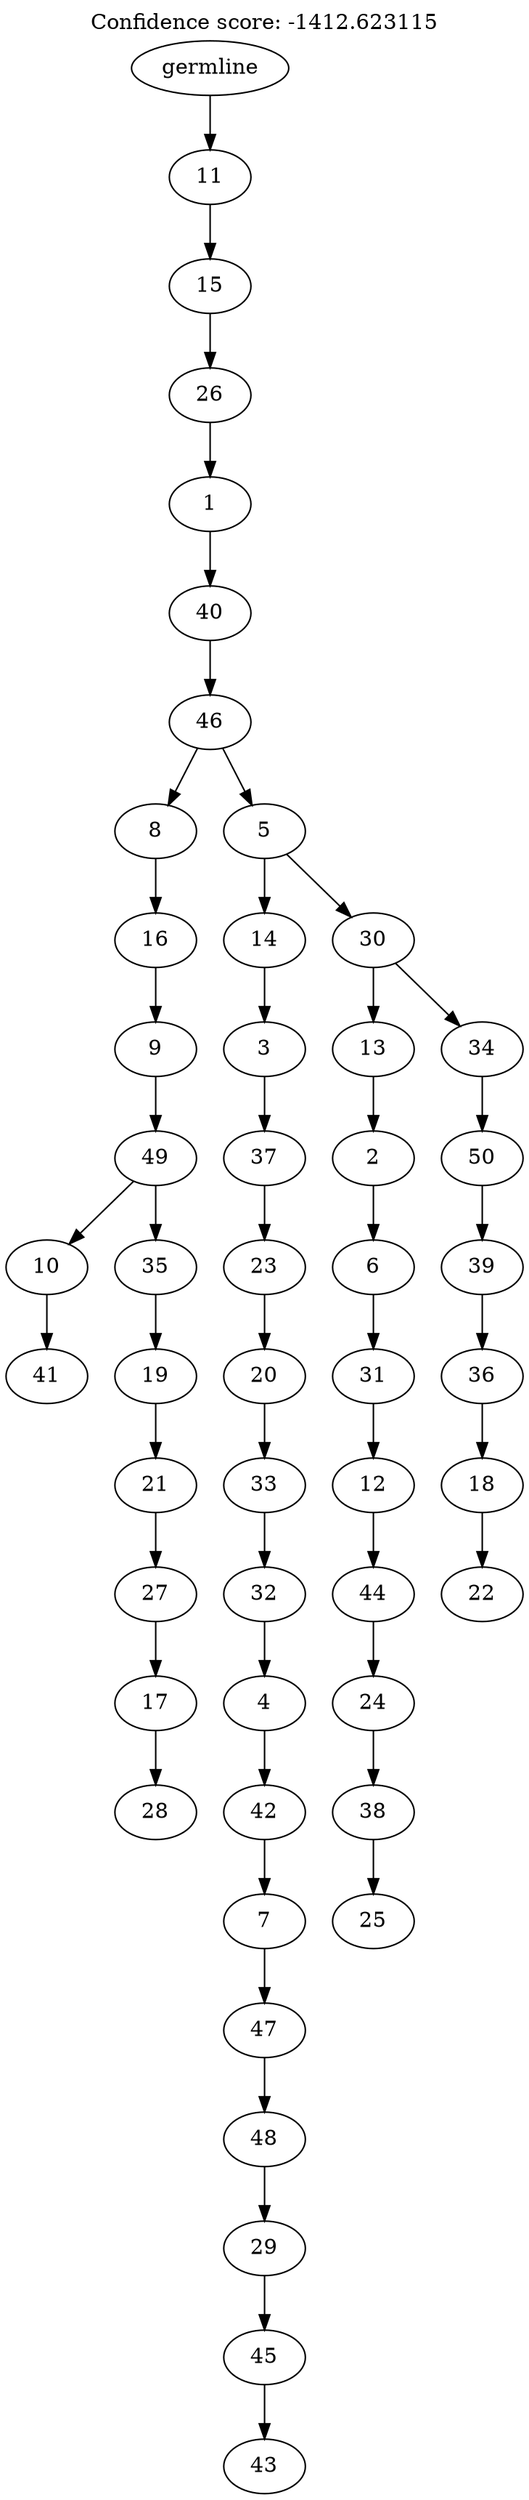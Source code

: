 digraph g {
	"49" -> "50";
	"50" [label="41"];
	"47" -> "48";
	"48" [label="28"];
	"46" -> "47";
	"47" [label="17"];
	"45" -> "46";
	"46" [label="27"];
	"44" -> "45";
	"45" [label="21"];
	"43" -> "44";
	"44" [label="19"];
	"42" -> "43";
	"43" [label="35"];
	"42" -> "49";
	"49" [label="10"];
	"41" -> "42";
	"42" [label="49"];
	"40" -> "41";
	"41" [label="9"];
	"39" -> "40";
	"40" [label="16"];
	"37" -> "38";
	"38" [label="43"];
	"36" -> "37";
	"37" [label="45"];
	"35" -> "36";
	"36" [label="29"];
	"34" -> "35";
	"35" [label="48"];
	"33" -> "34";
	"34" [label="47"];
	"32" -> "33";
	"33" [label="7"];
	"31" -> "32";
	"32" [label="42"];
	"30" -> "31";
	"31" [label="4"];
	"29" -> "30";
	"30" [label="32"];
	"28" -> "29";
	"29" [label="33"];
	"27" -> "28";
	"28" [label="20"];
	"26" -> "27";
	"27" [label="23"];
	"25" -> "26";
	"26" [label="37"];
	"24" -> "25";
	"25" [label="3"];
	"22" -> "23";
	"23" [label="25"];
	"21" -> "22";
	"22" [label="38"];
	"20" -> "21";
	"21" [label="24"];
	"19" -> "20";
	"20" [label="44"];
	"18" -> "19";
	"19" [label="12"];
	"17" -> "18";
	"18" [label="31"];
	"16" -> "17";
	"17" [label="6"];
	"15" -> "16";
	"16" [label="2"];
	"13" -> "14";
	"14" [label="22"];
	"12" -> "13";
	"13" [label="18"];
	"11" -> "12";
	"12" [label="36"];
	"10" -> "11";
	"11" [label="39"];
	"9" -> "10";
	"10" [label="50"];
	"8" -> "9";
	"9" [label="34"];
	"8" -> "15";
	"15" [label="13"];
	"7" -> "8";
	"8" [label="30"];
	"7" -> "24";
	"24" [label="14"];
	"6" -> "7";
	"7" [label="5"];
	"6" -> "39";
	"39" [label="8"];
	"5" -> "6";
	"6" [label="46"];
	"4" -> "5";
	"5" [label="40"];
	"3" -> "4";
	"4" [label="1"];
	"2" -> "3";
	"3" [label="26"];
	"1" -> "2";
	"2" [label="15"];
	"0" -> "1";
	"1" [label="11"];
	"0" [label="germline"];
	labelloc="t";
	label="Confidence score: -1412.623115";
}
